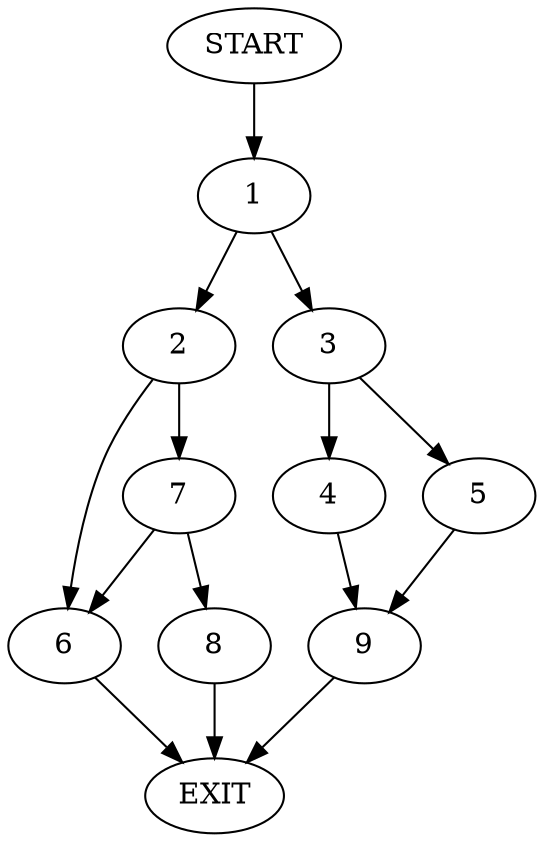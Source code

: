 digraph {
0 [label="START"]
10 [label="EXIT"]
0 -> 1
1 -> 2
1 -> 3
3 -> 4
3 -> 5
2 -> 6
2 -> 7
7 -> 6
7 -> 8
6 -> 10
8 -> 10
4 -> 9
5 -> 9
9 -> 10
}
